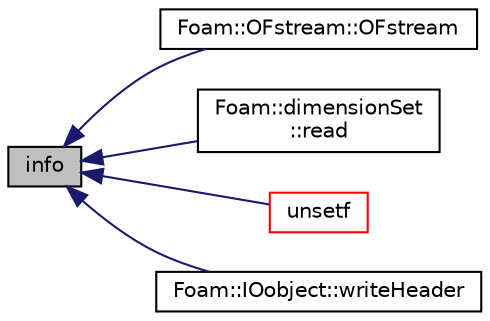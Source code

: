 digraph "info"
{
  bgcolor="transparent";
  edge [fontname="Helvetica",fontsize="10",labelfontname="Helvetica",labelfontsize="10"];
  node [fontname="Helvetica",fontsize="10",shape=record];
  rankdir="LR";
  Node1 [label="info",height=0.2,width=0.4,color="black", fillcolor="grey75", style="filled", fontcolor="black"];
  Node1 -> Node2 [dir="back",color="midnightblue",fontsize="10",style="solid",fontname="Helvetica"];
  Node2 [label="Foam::OFstream::OFstream",height=0.2,width=0.4,color="black",URL="$a01704.html#a96b00a76820113a7c7ece8af0541d9e2",tooltip="Construct from pathname. "];
  Node1 -> Node3 [dir="back",color="midnightblue",fontsize="10",style="solid",fontname="Helvetica"];
  Node3 [label="Foam::dimensionSet\l::read",height=0.2,width=0.4,color="black",URL="$a00534.html#ab0354f0b66bcd5a9ce0e59711b1f3559",tooltip="Read using provided units. "];
  Node1 -> Node4 [dir="back",color="midnightblue",fontsize="10",style="solid",fontname="Helvetica"];
  Node4 [label="unsetf",height=0.2,width=0.4,color="red",URL="$a01185.html#a9b609af2f5092c85e28a8d4fa8819c26",tooltip="Unset flags of stream. "];
  Node1 -> Node5 [dir="back",color="midnightblue",fontsize="10",style="solid",fontname="Helvetica"];
  Node5 [label="Foam::IOobject::writeHeader",height=0.2,width=0.4,color="black",URL="$a01179.html#a0eb19e4807b9f72e892a5e44d90f5054",tooltip="Write header. Allow override of type. "];
}
